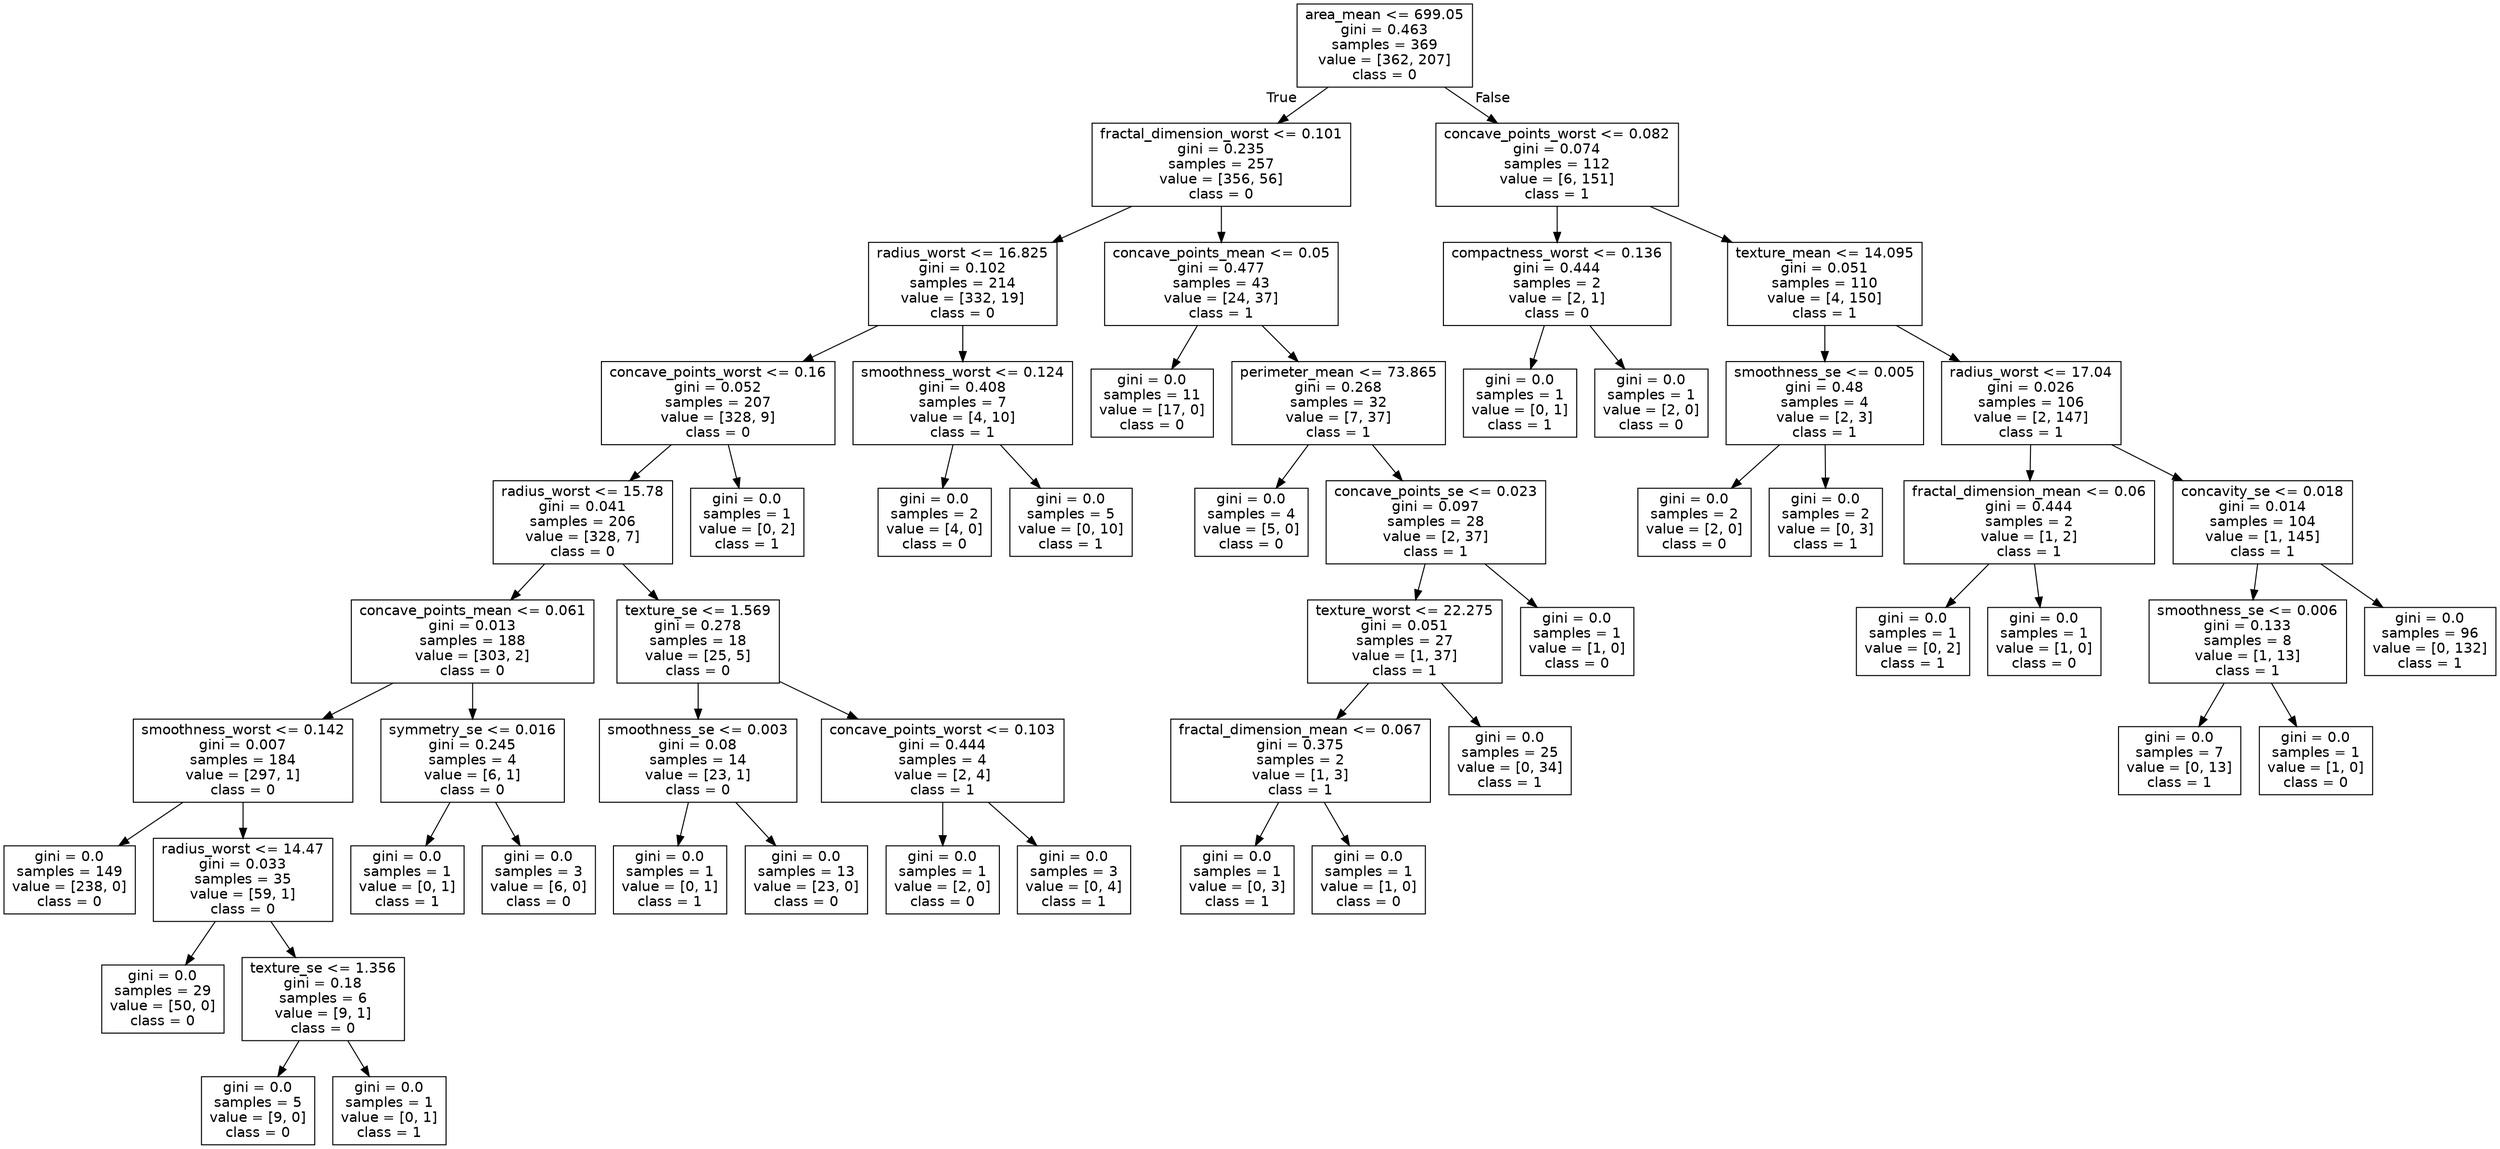 digraph Tree {
node [shape=box, fontname="helvetica"] ;
edge [fontname="helvetica"] ;
0 [label="area_mean <= 699.05\ngini = 0.463\nsamples = 369\nvalue = [362, 207]\nclass = 0"] ;
1 [label="fractal_dimension_worst <= 0.101\ngini = 0.235\nsamples = 257\nvalue = [356, 56]\nclass = 0"] ;
0 -> 1 [labeldistance=2.5, labelangle=45, headlabel="True"] ;
2 [label="radius_worst <= 16.825\ngini = 0.102\nsamples = 214\nvalue = [332, 19]\nclass = 0"] ;
1 -> 2 ;
3 [label="concave_points_worst <= 0.16\ngini = 0.052\nsamples = 207\nvalue = [328, 9]\nclass = 0"] ;
2 -> 3 ;
4 [label="radius_worst <= 15.78\ngini = 0.041\nsamples = 206\nvalue = [328, 7]\nclass = 0"] ;
3 -> 4 ;
5 [label="concave_points_mean <= 0.061\ngini = 0.013\nsamples = 188\nvalue = [303, 2]\nclass = 0"] ;
4 -> 5 ;
6 [label="smoothness_worst <= 0.142\ngini = 0.007\nsamples = 184\nvalue = [297, 1]\nclass = 0"] ;
5 -> 6 ;
7 [label="gini = 0.0\nsamples = 149\nvalue = [238, 0]\nclass = 0"] ;
6 -> 7 ;
8 [label="radius_worst <= 14.47\ngini = 0.033\nsamples = 35\nvalue = [59, 1]\nclass = 0"] ;
6 -> 8 ;
9 [label="gini = 0.0\nsamples = 29\nvalue = [50, 0]\nclass = 0"] ;
8 -> 9 ;
10 [label="texture_se <= 1.356\ngini = 0.18\nsamples = 6\nvalue = [9, 1]\nclass = 0"] ;
8 -> 10 ;
11 [label="gini = 0.0\nsamples = 5\nvalue = [9, 0]\nclass = 0"] ;
10 -> 11 ;
12 [label="gini = 0.0\nsamples = 1\nvalue = [0, 1]\nclass = 1"] ;
10 -> 12 ;
13 [label="symmetry_se <= 0.016\ngini = 0.245\nsamples = 4\nvalue = [6, 1]\nclass = 0"] ;
5 -> 13 ;
14 [label="gini = 0.0\nsamples = 1\nvalue = [0, 1]\nclass = 1"] ;
13 -> 14 ;
15 [label="gini = 0.0\nsamples = 3\nvalue = [6, 0]\nclass = 0"] ;
13 -> 15 ;
16 [label="texture_se <= 1.569\ngini = 0.278\nsamples = 18\nvalue = [25, 5]\nclass = 0"] ;
4 -> 16 ;
17 [label="smoothness_se <= 0.003\ngini = 0.08\nsamples = 14\nvalue = [23, 1]\nclass = 0"] ;
16 -> 17 ;
18 [label="gini = 0.0\nsamples = 1\nvalue = [0, 1]\nclass = 1"] ;
17 -> 18 ;
19 [label="gini = 0.0\nsamples = 13\nvalue = [23, 0]\nclass = 0"] ;
17 -> 19 ;
20 [label="concave_points_worst <= 0.103\ngini = 0.444\nsamples = 4\nvalue = [2, 4]\nclass = 1"] ;
16 -> 20 ;
21 [label="gini = 0.0\nsamples = 1\nvalue = [2, 0]\nclass = 0"] ;
20 -> 21 ;
22 [label="gini = 0.0\nsamples = 3\nvalue = [0, 4]\nclass = 1"] ;
20 -> 22 ;
23 [label="gini = 0.0\nsamples = 1\nvalue = [0, 2]\nclass = 1"] ;
3 -> 23 ;
24 [label="smoothness_worst <= 0.124\ngini = 0.408\nsamples = 7\nvalue = [4, 10]\nclass = 1"] ;
2 -> 24 ;
25 [label="gini = 0.0\nsamples = 2\nvalue = [4, 0]\nclass = 0"] ;
24 -> 25 ;
26 [label="gini = 0.0\nsamples = 5\nvalue = [0, 10]\nclass = 1"] ;
24 -> 26 ;
27 [label="concave_points_mean <= 0.05\ngini = 0.477\nsamples = 43\nvalue = [24, 37]\nclass = 1"] ;
1 -> 27 ;
28 [label="gini = 0.0\nsamples = 11\nvalue = [17, 0]\nclass = 0"] ;
27 -> 28 ;
29 [label="perimeter_mean <= 73.865\ngini = 0.268\nsamples = 32\nvalue = [7, 37]\nclass = 1"] ;
27 -> 29 ;
30 [label="gini = 0.0\nsamples = 4\nvalue = [5, 0]\nclass = 0"] ;
29 -> 30 ;
31 [label="concave_points_se <= 0.023\ngini = 0.097\nsamples = 28\nvalue = [2, 37]\nclass = 1"] ;
29 -> 31 ;
32 [label="texture_worst <= 22.275\ngini = 0.051\nsamples = 27\nvalue = [1, 37]\nclass = 1"] ;
31 -> 32 ;
33 [label="fractal_dimension_mean <= 0.067\ngini = 0.375\nsamples = 2\nvalue = [1, 3]\nclass = 1"] ;
32 -> 33 ;
34 [label="gini = 0.0\nsamples = 1\nvalue = [0, 3]\nclass = 1"] ;
33 -> 34 ;
35 [label="gini = 0.0\nsamples = 1\nvalue = [1, 0]\nclass = 0"] ;
33 -> 35 ;
36 [label="gini = 0.0\nsamples = 25\nvalue = [0, 34]\nclass = 1"] ;
32 -> 36 ;
37 [label="gini = 0.0\nsamples = 1\nvalue = [1, 0]\nclass = 0"] ;
31 -> 37 ;
38 [label="concave_points_worst <= 0.082\ngini = 0.074\nsamples = 112\nvalue = [6, 151]\nclass = 1"] ;
0 -> 38 [labeldistance=2.5, labelangle=-45, headlabel="False"] ;
39 [label="compactness_worst <= 0.136\ngini = 0.444\nsamples = 2\nvalue = [2, 1]\nclass = 0"] ;
38 -> 39 ;
40 [label="gini = 0.0\nsamples = 1\nvalue = [0, 1]\nclass = 1"] ;
39 -> 40 ;
41 [label="gini = 0.0\nsamples = 1\nvalue = [2, 0]\nclass = 0"] ;
39 -> 41 ;
42 [label="texture_mean <= 14.095\ngini = 0.051\nsamples = 110\nvalue = [4, 150]\nclass = 1"] ;
38 -> 42 ;
43 [label="smoothness_se <= 0.005\ngini = 0.48\nsamples = 4\nvalue = [2, 3]\nclass = 1"] ;
42 -> 43 ;
44 [label="gini = 0.0\nsamples = 2\nvalue = [2, 0]\nclass = 0"] ;
43 -> 44 ;
45 [label="gini = 0.0\nsamples = 2\nvalue = [0, 3]\nclass = 1"] ;
43 -> 45 ;
46 [label="radius_worst <= 17.04\ngini = 0.026\nsamples = 106\nvalue = [2, 147]\nclass = 1"] ;
42 -> 46 ;
47 [label="fractal_dimension_mean <= 0.06\ngini = 0.444\nsamples = 2\nvalue = [1, 2]\nclass = 1"] ;
46 -> 47 ;
48 [label="gini = 0.0\nsamples = 1\nvalue = [0, 2]\nclass = 1"] ;
47 -> 48 ;
49 [label="gini = 0.0\nsamples = 1\nvalue = [1, 0]\nclass = 0"] ;
47 -> 49 ;
50 [label="concavity_se <= 0.018\ngini = 0.014\nsamples = 104\nvalue = [1, 145]\nclass = 1"] ;
46 -> 50 ;
51 [label="smoothness_se <= 0.006\ngini = 0.133\nsamples = 8\nvalue = [1, 13]\nclass = 1"] ;
50 -> 51 ;
52 [label="gini = 0.0\nsamples = 7\nvalue = [0, 13]\nclass = 1"] ;
51 -> 52 ;
53 [label="gini = 0.0\nsamples = 1\nvalue = [1, 0]\nclass = 0"] ;
51 -> 53 ;
54 [label="gini = 0.0\nsamples = 96\nvalue = [0, 132]\nclass = 1"] ;
50 -> 54 ;
}